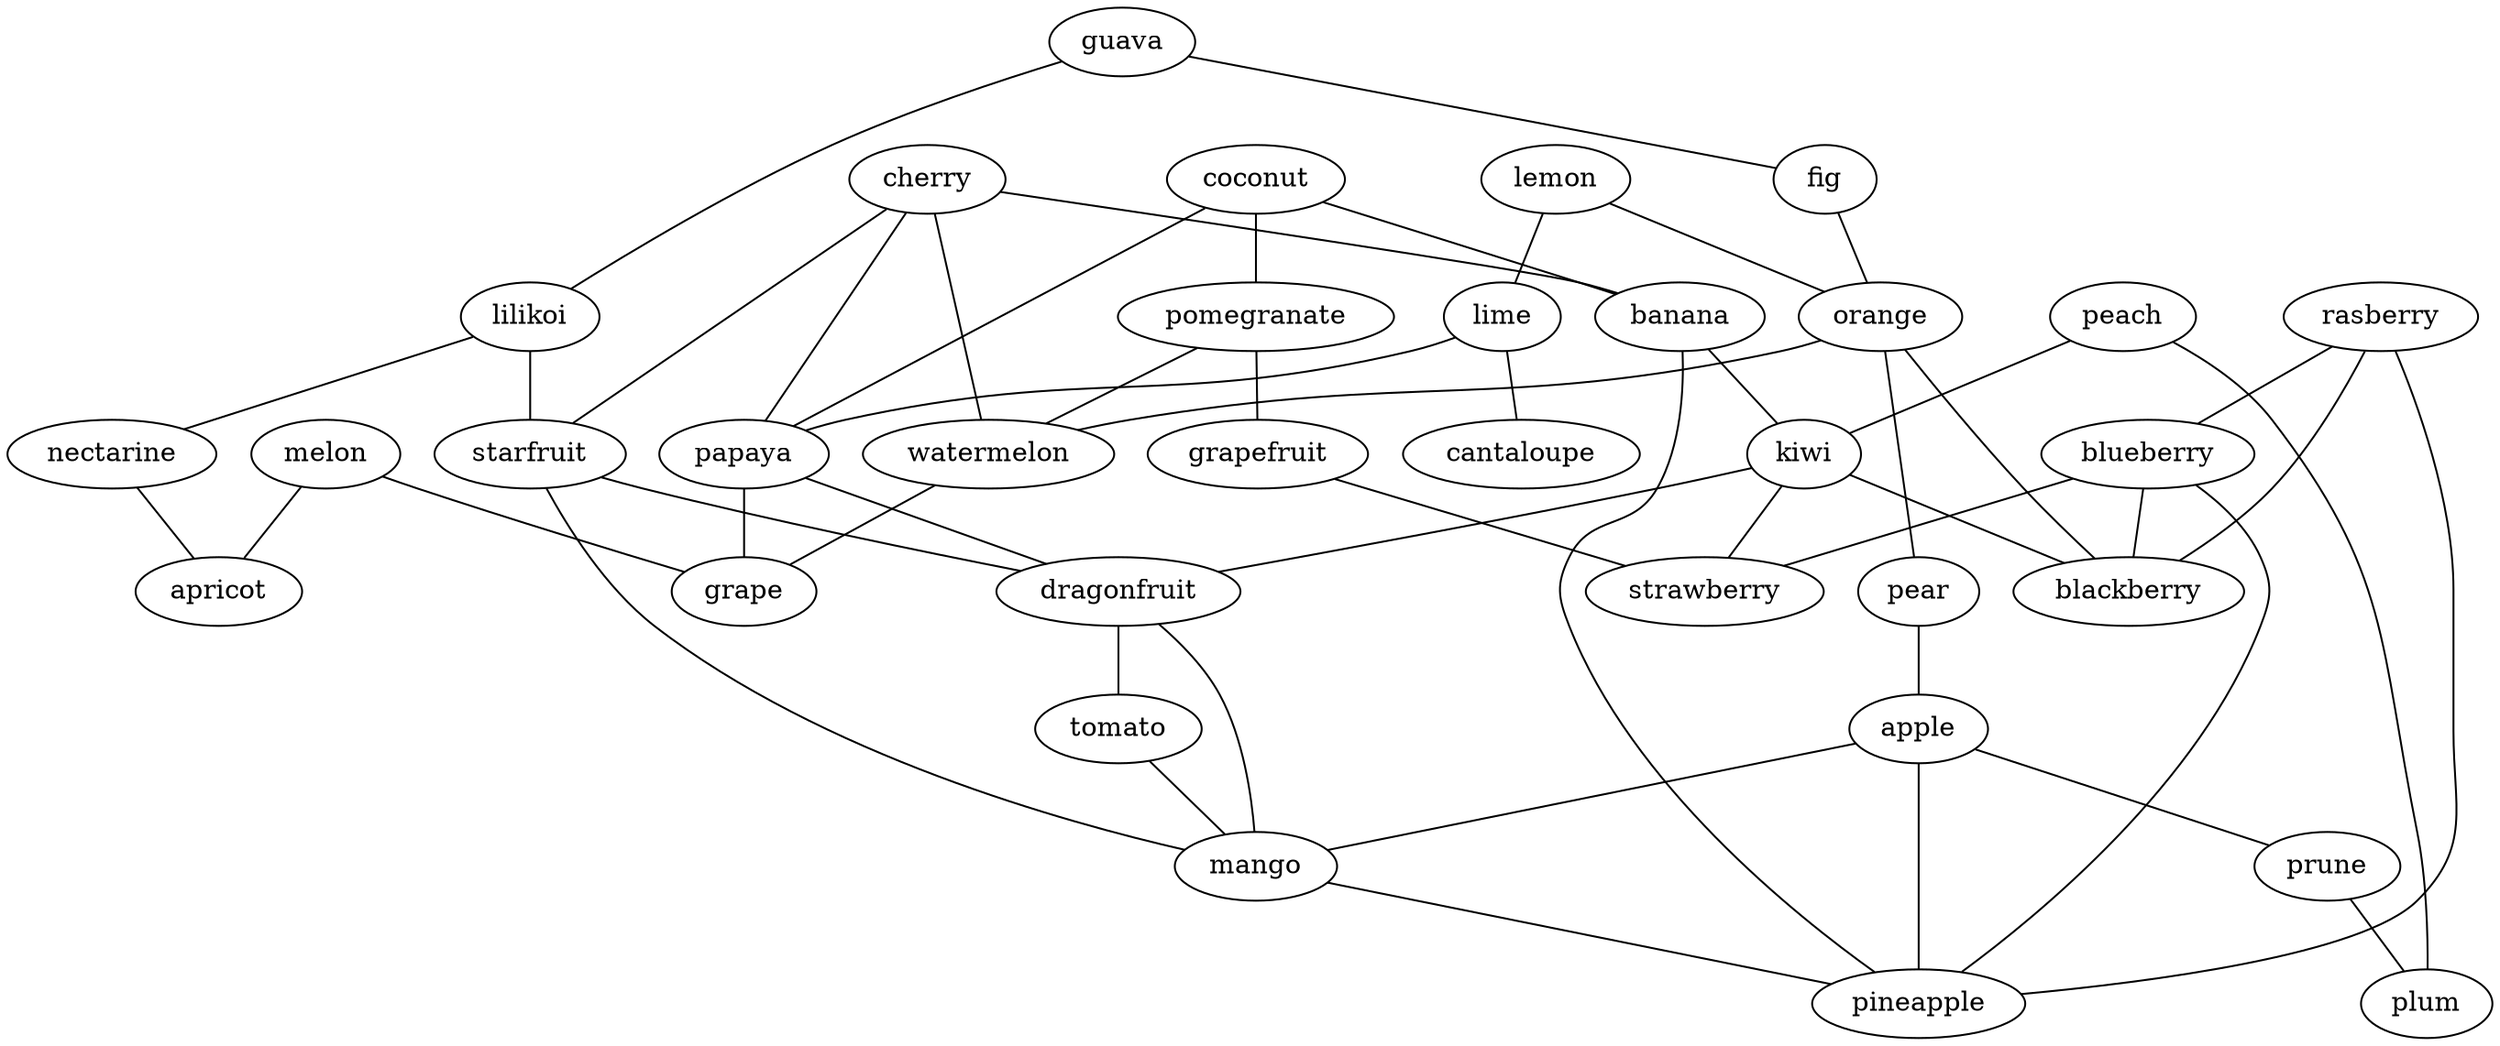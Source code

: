 strict graph  {
	coconut -- pomegranate	 [weight=1];
	coconut -- banana	 [weight=1];
	coconut -- papaya	 [weight=1];
	guava -- lilikoi	 [weight=1];
	guava -- fig	 [weight=1];
	lemon -- orange	 [weight=1];
	lemon -- lime	 [weight=1];
	peach -- kiwi	 [weight=1];
	peach -- plum	 [weight=1];
	cherry -- starfruit	 [weight=1];
	cherry -- banana	 [weight=1];
	cherry -- papaya	 [weight=1];
	cherry -- watermelon	 [weight=1];
	lilikoi -- starfruit	 [weight=1];
	lilikoi -- nectarine	 [weight=1];
	pomegranate -- grapefruit	 [weight=1];
	pomegranate -- watermelon	 [weight=1];
	grapefruit -- strawberry	 [weight=1];
	fig -- orange	 [weight=1];
	starfruit -- dragonfruit	 [weight=1];
	starfruit -- mango	 [weight=1];
	orange -- pear	 [weight=1];
	orange -- watermelon	 [weight=1];
	orange -- blackberry	 [weight=1];
	lime -- cantaloupe	 [weight=1];
	lime -- papaya	 [weight=1];
	banana -- kiwi	 [weight=1];
	banana -- pineapple	 [weight=1];
	rasberry -- blueberry	 [weight=1];
	rasberry -- blackberry	 [weight=1];
	rasberry -- pineapple	 [weight=1];
	kiwi -- dragonfruit	 [weight=1];
	kiwi -- strawberry	 [weight=1];
	kiwi -- blackberry	 [weight=1];
	papaya -- dragonfruit	 [weight=1];
	papaya -- grape	 [weight=1];
	dragonfruit -- tomato	 [weight=1];
	dragonfruit -- mango	 [weight=1];
	pear -- apple	 [weight=1];
	melon -- grape	 [weight=1];
	melon -- apricot	 [weight=1];
	watermelon -- grape	 [weight=1];
	nectarine -- apricot	 [weight=1];
	tomato -- mango	 [weight=1];
	apple -- prune	 [weight=1];
	apple -- mango	 [weight=1];
	apple -- pineapple	 [weight=1];
	prune -- plum	 [weight=1];
	blueberry -- strawberry	 [weight=1];
	blueberry -- blackberry	 [weight=1];
	blueberry -- pineapple	 [weight=1];
	mango -- pineapple	 [weight=1];
}
